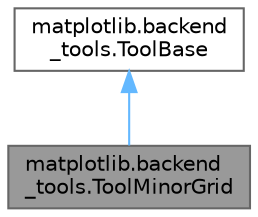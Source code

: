 digraph "matplotlib.backend_tools.ToolMinorGrid"
{
 // LATEX_PDF_SIZE
  bgcolor="transparent";
  edge [fontname=Helvetica,fontsize=10,labelfontname=Helvetica,labelfontsize=10];
  node [fontname=Helvetica,fontsize=10,shape=box,height=0.2,width=0.4];
  Node1 [id="Node000001",label="matplotlib.backend\l_tools.ToolMinorGrid",height=0.2,width=0.4,color="gray40", fillcolor="grey60", style="filled", fontcolor="black",tooltip=" "];
  Node2 -> Node1 [id="edge1_Node000001_Node000002",dir="back",color="steelblue1",style="solid",tooltip=" "];
  Node2 [id="Node000002",label="matplotlib.backend\l_tools.ToolBase",height=0.2,width=0.4,color="gray40", fillcolor="white", style="filled",URL="$df/dcc/classmatplotlib_1_1backend__tools_1_1ToolBase.html",tooltip=" "];
}
